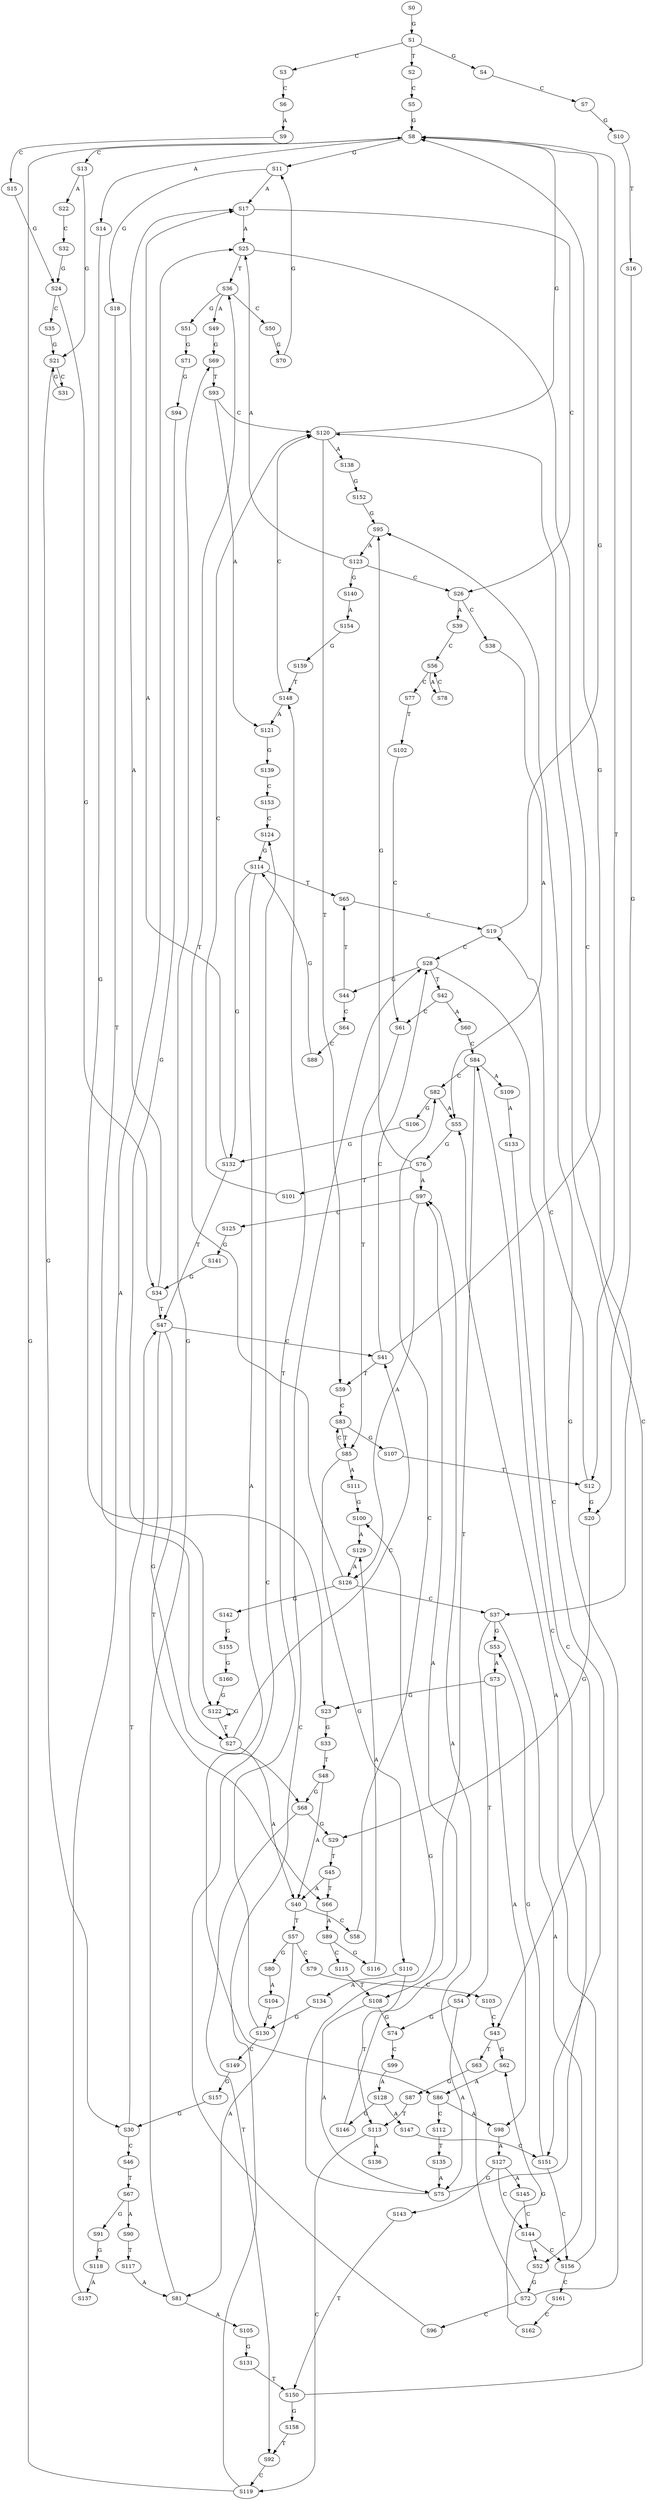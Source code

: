 strict digraph  {
	S0 -> S1 [ label = G ];
	S1 -> S2 [ label = T ];
	S1 -> S3 [ label = C ];
	S1 -> S4 [ label = G ];
	S2 -> S5 [ label = C ];
	S3 -> S6 [ label = C ];
	S4 -> S7 [ label = C ];
	S5 -> S8 [ label = G ];
	S6 -> S9 [ label = A ];
	S7 -> S10 [ label = G ];
	S8 -> S11 [ label = G ];
	S8 -> S12 [ label = T ];
	S8 -> S13 [ label = C ];
	S8 -> S14 [ label = A ];
	S9 -> S15 [ label = C ];
	S10 -> S16 [ label = T ];
	S11 -> S17 [ label = A ];
	S11 -> S18 [ label = G ];
	S12 -> S19 [ label = C ];
	S12 -> S20 [ label = G ];
	S13 -> S21 [ label = G ];
	S13 -> S22 [ label = A ];
	S14 -> S23 [ label = G ];
	S15 -> S24 [ label = G ];
	S16 -> S20 [ label = G ];
	S17 -> S25 [ label = A ];
	S17 -> S26 [ label = C ];
	S18 -> S27 [ label = T ];
	S19 -> S8 [ label = G ];
	S19 -> S28 [ label = C ];
	S20 -> S29 [ label = G ];
	S21 -> S30 [ label = G ];
	S21 -> S31 [ label = C ];
	S22 -> S32 [ label = C ];
	S23 -> S33 [ label = G ];
	S24 -> S34 [ label = G ];
	S24 -> S35 [ label = C ];
	S25 -> S36 [ label = T ];
	S25 -> S37 [ label = C ];
	S26 -> S38 [ label = C ];
	S26 -> S39 [ label = A ];
	S27 -> S40 [ label = A ];
	S27 -> S41 [ label = C ];
	S28 -> S42 [ label = T ];
	S28 -> S43 [ label = C ];
	S28 -> S44 [ label = G ];
	S29 -> S45 [ label = T ];
	S30 -> S46 [ label = C ];
	S30 -> S47 [ label = T ];
	S31 -> S21 [ label = G ];
	S32 -> S24 [ label = G ];
	S33 -> S48 [ label = T ];
	S34 -> S17 [ label = A ];
	S34 -> S47 [ label = T ];
	S35 -> S21 [ label = G ];
	S36 -> S49 [ label = A ];
	S36 -> S50 [ label = C ];
	S36 -> S51 [ label = G ];
	S37 -> S52 [ label = A ];
	S37 -> S53 [ label = G ];
	S37 -> S54 [ label = T ];
	S38 -> S55 [ label = A ];
	S39 -> S56 [ label = C ];
	S40 -> S57 [ label = T ];
	S40 -> S58 [ label = C ];
	S41 -> S28 [ label = C ];
	S41 -> S8 [ label = G ];
	S41 -> S59 [ label = T ];
	S42 -> S60 [ label = A ];
	S42 -> S61 [ label = C ];
	S43 -> S62 [ label = G ];
	S43 -> S63 [ label = T ];
	S44 -> S64 [ label = C ];
	S44 -> S65 [ label = T ];
	S45 -> S40 [ label = A ];
	S45 -> S66 [ label = T ];
	S46 -> S67 [ label = T ];
	S47 -> S66 [ label = T ];
	S47 -> S41 [ label = C ];
	S47 -> S68 [ label = G ];
	S48 -> S68 [ label = G ];
	S48 -> S40 [ label = A ];
	S49 -> S69 [ label = G ];
	S50 -> S70 [ label = G ];
	S51 -> S71 [ label = G ];
	S52 -> S72 [ label = G ];
	S53 -> S73 [ label = A ];
	S54 -> S74 [ label = G ];
	S54 -> S75 [ label = A ];
	S55 -> S76 [ label = G ];
	S56 -> S77 [ label = C ];
	S56 -> S78 [ label = A ];
	S57 -> S79 [ label = C ];
	S57 -> S80 [ label = G ];
	S57 -> S81 [ label = A ];
	S58 -> S82 [ label = C ];
	S59 -> S83 [ label = C ];
	S60 -> S84 [ label = C ];
	S61 -> S85 [ label = T ];
	S62 -> S86 [ label = A ];
	S63 -> S87 [ label = G ];
	S64 -> S88 [ label = C ];
	S65 -> S19 [ label = C ];
	S66 -> S89 [ label = A ];
	S67 -> S90 [ label = A ];
	S67 -> S91 [ label = G ];
	S68 -> S92 [ label = T ];
	S68 -> S29 [ label = G ];
	S69 -> S93 [ label = T ];
	S70 -> S11 [ label = G ];
	S71 -> S94 [ label = G ];
	S72 -> S95 [ label = G ];
	S72 -> S96 [ label = C ];
	S72 -> S97 [ label = A ];
	S73 -> S23 [ label = G ];
	S73 -> S98 [ label = A ];
	S74 -> S99 [ label = C ];
	S75 -> S100 [ label = G ];
	S75 -> S84 [ label = C ];
	S76 -> S101 [ label = T ];
	S76 -> S95 [ label = G ];
	S76 -> S97 [ label = A ];
	S77 -> S102 [ label = T ];
	S78 -> S56 [ label = C ];
	S79 -> S103 [ label = C ];
	S80 -> S104 [ label = A ];
	S81 -> S69 [ label = G ];
	S81 -> S105 [ label = A ];
	S82 -> S55 [ label = A ];
	S82 -> S106 [ label = G ];
	S83 -> S85 [ label = T ];
	S83 -> S107 [ label = G ];
	S84 -> S82 [ label = C ];
	S84 -> S108 [ label = T ];
	S84 -> S109 [ label = A ];
	S85 -> S110 [ label = G ];
	S85 -> S83 [ label = C ];
	S85 -> S111 [ label = A ];
	S86 -> S98 [ label = A ];
	S86 -> S112 [ label = C ];
	S87 -> S113 [ label = T ];
	S88 -> S114 [ label = G ];
	S89 -> S115 [ label = C ];
	S89 -> S116 [ label = G ];
	S90 -> S117 [ label = T ];
	S91 -> S118 [ label = G ];
	S92 -> S119 [ label = C ];
	S93 -> S120 [ label = C ];
	S93 -> S121 [ label = A ];
	S94 -> S122 [ label = G ];
	S95 -> S123 [ label = A ];
	S96 -> S124 [ label = C ];
	S97 -> S125 [ label = C ];
	S97 -> S126 [ label = A ];
	S98 -> S127 [ label = A ];
	S99 -> S128 [ label = A ];
	S100 -> S129 [ label = A ];
	S101 -> S120 [ label = C ];
	S102 -> S61 [ label = C ];
	S103 -> S43 [ label = C ];
	S104 -> S130 [ label = G ];
	S105 -> S131 [ label = G ];
	S106 -> S132 [ label = G ];
	S107 -> S12 [ label = T ];
	S108 -> S75 [ label = A ];
	S108 -> S74 [ label = G ];
	S109 -> S133 [ label = A ];
	S110 -> S134 [ label = A ];
	S110 -> S113 [ label = T ];
	S111 -> S100 [ label = G ];
	S112 -> S135 [ label = T ];
	S113 -> S136 [ label = A ];
	S113 -> S119 [ label = C ];
	S114 -> S86 [ label = A ];
	S114 -> S65 [ label = T ];
	S114 -> S132 [ label = G ];
	S115 -> S108 [ label = T ];
	S116 -> S129 [ label = A ];
	S117 -> S81 [ label = A ];
	S118 -> S137 [ label = A ];
	S119 -> S8 [ label = G ];
	S119 -> S28 [ label = C ];
	S120 -> S59 [ label = T ];
	S120 -> S138 [ label = A ];
	S120 -> S8 [ label = G ];
	S121 -> S139 [ label = G ];
	S122 -> S27 [ label = T ];
	S122 -> S122 [ label = G ];
	S123 -> S25 [ label = A ];
	S123 -> S26 [ label = C ];
	S123 -> S140 [ label = G ];
	S124 -> S114 [ label = G ];
	S125 -> S141 [ label = G ];
	S126 -> S36 [ label = T ];
	S126 -> S37 [ label = C ];
	S126 -> S142 [ label = G ];
	S127 -> S143 [ label = G ];
	S127 -> S144 [ label = C ];
	S127 -> S145 [ label = A ];
	S128 -> S146 [ label = G ];
	S128 -> S147 [ label = A ];
	S129 -> S126 [ label = A ];
	S130 -> S148 [ label = T ];
	S130 -> S149 [ label = C ];
	S131 -> S150 [ label = T ];
	S132 -> S17 [ label = A ];
	S132 -> S47 [ label = T ];
	S133 -> S151 [ label = C ];
	S134 -> S130 [ label = G ];
	S135 -> S75 [ label = A ];
	S137 -> S25 [ label = A ];
	S138 -> S152 [ label = G ];
	S139 -> S153 [ label = C ];
	S140 -> S154 [ label = A ];
	S141 -> S34 [ label = G ];
	S142 -> S155 [ label = G ];
	S143 -> S150 [ label = T ];
	S144 -> S156 [ label = C ];
	S144 -> S52 [ label = A ];
	S145 -> S144 [ label = C ];
	S146 -> S97 [ label = A ];
	S147 -> S151 [ label = C ];
	S148 -> S121 [ label = A ];
	S148 -> S120 [ label = C ];
	S149 -> S157 [ label = G ];
	S150 -> S158 [ label = G ];
	S150 -> S120 [ label = C ];
	S151 -> S156 [ label = C ];
	S151 -> S53 [ label = G ];
	S152 -> S95 [ label = G ];
	S153 -> S124 [ label = C ];
	S154 -> S159 [ label = G ];
	S155 -> S160 [ label = G ];
	S156 -> S161 [ label = C ];
	S156 -> S55 [ label = A ];
	S157 -> S30 [ label = G ];
	S158 -> S92 [ label = T ];
	S159 -> S148 [ label = T ];
	S160 -> S122 [ label = G ];
	S161 -> S162 [ label = C ];
	S162 -> S62 [ label = G ];
}

